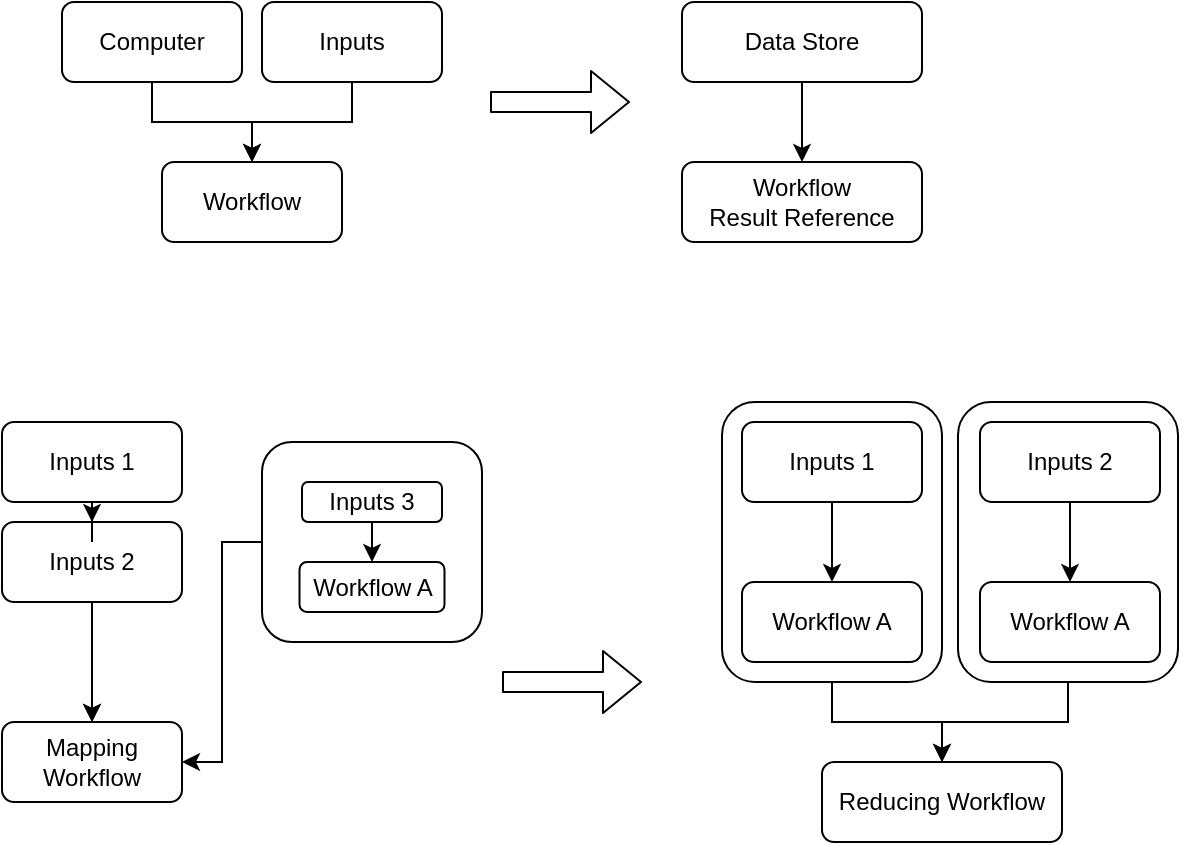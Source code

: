 <mxfile version="13.6.9" type="github">
  <diagram id="nGESa4U2Dm6z2QO_h3YO" name="Page-1">
    <mxGraphModel dx="1182" dy="660" grid="1" gridSize="10" guides="1" tooltips="1" connect="1" arrows="1" fold="1" page="1" pageScale="1" pageWidth="850" pageHeight="1100" math="0" shadow="0">
      <root>
        <mxCell id="0" />
        <mxCell id="1" parent="0" />
        <mxCell id="-p2VzlNbcdZP6xKt2_zx-38" value="" style="edgeStyle=orthogonalEdgeStyle;rounded=0;orthogonalLoop=1;jettySize=auto;html=1;" edge="1" parent="1" source="-p2VzlNbcdZP6xKt2_zx-35" target="-p2VzlNbcdZP6xKt2_zx-33">
          <mxGeometry relative="1" as="geometry" />
        </mxCell>
        <mxCell id="-p2VzlNbcdZP6xKt2_zx-35" value="" style="rounded=1;whiteSpace=wrap;html=1;" vertex="1" parent="1">
          <mxGeometry x="608" y="340" width="110" height="140" as="geometry" />
        </mxCell>
        <mxCell id="-p2VzlNbcdZP6xKt2_zx-37" value="" style="edgeStyle=orthogonalEdgeStyle;rounded=0;orthogonalLoop=1;jettySize=auto;html=1;" edge="1" parent="1" source="-p2VzlNbcdZP6xKt2_zx-34" target="-p2VzlNbcdZP6xKt2_zx-33">
          <mxGeometry relative="1" as="geometry" />
        </mxCell>
        <mxCell id="-p2VzlNbcdZP6xKt2_zx-34" value="" style="rounded=1;whiteSpace=wrap;html=1;" vertex="1" parent="1">
          <mxGeometry x="490" y="340" width="110" height="140" as="geometry" />
        </mxCell>
        <mxCell id="-p2VzlNbcdZP6xKt2_zx-1" value="Workflow" style="rounded=1;whiteSpace=wrap;html=1;" vertex="1" parent="1">
          <mxGeometry x="210" y="220" width="90" height="40" as="geometry" />
        </mxCell>
        <mxCell id="-p2VzlNbcdZP6xKt2_zx-3" value="" style="edgeStyle=orthogonalEdgeStyle;rounded=0;orthogonalLoop=1;jettySize=auto;html=1;" edge="1" parent="1" source="-p2VzlNbcdZP6xKt2_zx-2" target="-p2VzlNbcdZP6xKt2_zx-1">
          <mxGeometry relative="1" as="geometry" />
        </mxCell>
        <mxCell id="-p2VzlNbcdZP6xKt2_zx-2" value="Inputs" style="rounded=1;whiteSpace=wrap;html=1;" vertex="1" parent="1">
          <mxGeometry x="260" y="140" width="90" height="40" as="geometry" />
        </mxCell>
        <mxCell id="-p2VzlNbcdZP6xKt2_zx-5" value="" style="shape=flexArrow;endArrow=classic;html=1;" edge="1" parent="1">
          <mxGeometry width="50" height="50" relative="1" as="geometry">
            <mxPoint x="374" y="190" as="sourcePoint" />
            <mxPoint x="444" y="190" as="targetPoint" />
          </mxGeometry>
        </mxCell>
        <mxCell id="-p2VzlNbcdZP6xKt2_zx-7" value="" style="edgeStyle=orthogonalEdgeStyle;rounded=0;orthogonalLoop=1;jettySize=auto;html=1;" edge="1" parent="1" source="-p2VzlNbcdZP6xKt2_zx-6" target="-p2VzlNbcdZP6xKt2_zx-1">
          <mxGeometry relative="1" as="geometry" />
        </mxCell>
        <mxCell id="-p2VzlNbcdZP6xKt2_zx-6" value="&lt;div&gt;Computer&lt;/div&gt;" style="rounded=1;whiteSpace=wrap;html=1;" vertex="1" parent="1">
          <mxGeometry x="160" y="140" width="90" height="40" as="geometry" />
        </mxCell>
        <mxCell id="-p2VzlNbcdZP6xKt2_zx-8" value="&lt;div&gt;Workflow&lt;/div&gt;&lt;div&gt;Result Reference&lt;br&gt;&lt;/div&gt;" style="rounded=1;whiteSpace=wrap;html=1;" vertex="1" parent="1">
          <mxGeometry x="470" y="220" width="120" height="40" as="geometry" />
        </mxCell>
        <mxCell id="-p2VzlNbcdZP6xKt2_zx-10" value="" style="edgeStyle=orthogonalEdgeStyle;rounded=0;orthogonalLoop=1;jettySize=auto;html=1;" edge="1" parent="1" source="-p2VzlNbcdZP6xKt2_zx-9" target="-p2VzlNbcdZP6xKt2_zx-8">
          <mxGeometry relative="1" as="geometry" />
        </mxCell>
        <mxCell id="-p2VzlNbcdZP6xKt2_zx-9" value="Data Store" style="rounded=1;whiteSpace=wrap;html=1;" vertex="1" parent="1">
          <mxGeometry x="470" y="140" width="120" height="40" as="geometry" />
        </mxCell>
        <mxCell id="-p2VzlNbcdZP6xKt2_zx-11" value="Mapping Workflow" style="rounded=1;whiteSpace=wrap;html=1;" vertex="1" parent="1">
          <mxGeometry x="130" y="500" width="90" height="40" as="geometry" />
        </mxCell>
        <mxCell id="-p2VzlNbcdZP6xKt2_zx-12" value="" style="edgeStyle=orthogonalEdgeStyle;rounded=0;orthogonalLoop=1;jettySize=auto;html=1;" edge="1" parent="1" source="-p2VzlNbcdZP6xKt2_zx-13" target="-p2VzlNbcdZP6xKt2_zx-11">
          <mxGeometry relative="1" as="geometry" />
        </mxCell>
        <mxCell id="-p2VzlNbcdZP6xKt2_zx-14" value="" style="edgeStyle=orthogonalEdgeStyle;rounded=0;orthogonalLoop=1;jettySize=auto;html=1;" edge="1" parent="1" source="-p2VzlNbcdZP6xKt2_zx-13" target="-p2VzlNbcdZP6xKt2_zx-11">
          <mxGeometry relative="1" as="geometry" />
        </mxCell>
        <mxCell id="-p2VzlNbcdZP6xKt2_zx-16" value="" style="shape=flexArrow;endArrow=classic;html=1;" edge="1" parent="1">
          <mxGeometry width="50" height="50" relative="1" as="geometry">
            <mxPoint x="380" y="480" as="sourcePoint" />
            <mxPoint x="450" y="480" as="targetPoint" />
          </mxGeometry>
        </mxCell>
        <mxCell id="-p2VzlNbcdZP6xKt2_zx-17" value="Workflow A" style="rounded=1;whiteSpace=wrap;html=1;" vertex="1" parent="1">
          <mxGeometry x="500" y="430" width="90" height="40" as="geometry" />
        </mxCell>
        <mxCell id="-p2VzlNbcdZP6xKt2_zx-13" value="Inputs 2" style="rounded=1;whiteSpace=wrap;html=1;" vertex="1" parent="1">
          <mxGeometry x="130" y="400" width="90" height="40" as="geometry" />
        </mxCell>
        <mxCell id="-p2VzlNbcdZP6xKt2_zx-27" value="" style="edgeStyle=orthogonalEdgeStyle;rounded=0;orthogonalLoop=1;jettySize=auto;html=1;" edge="1" parent="1" source="-p2VzlNbcdZP6xKt2_zx-19" target="-p2VzlNbcdZP6xKt2_zx-17">
          <mxGeometry relative="1" as="geometry" />
        </mxCell>
        <mxCell id="-p2VzlNbcdZP6xKt2_zx-19" value="Inputs 1" style="rounded=1;whiteSpace=wrap;html=1;" vertex="1" parent="1">
          <mxGeometry x="500" y="350" width="90" height="40" as="geometry" />
        </mxCell>
        <mxCell id="-p2VzlNbcdZP6xKt2_zx-22" value="" style="edgeStyle=orthogonalEdgeStyle;rounded=0;orthogonalLoop=1;jettySize=auto;html=1;entryX=1;entryY=0.5;entryDx=0;entryDy=0;" edge="1" parent="1" source="-p2VzlNbcdZP6xKt2_zx-20" target="-p2VzlNbcdZP6xKt2_zx-11">
          <mxGeometry relative="1" as="geometry">
            <mxPoint x="275" y="540" as="targetPoint" />
          </mxGeometry>
        </mxCell>
        <mxCell id="-p2VzlNbcdZP6xKt2_zx-20" value="" style="rounded=1;whiteSpace=wrap;html=1;" vertex="1" parent="1">
          <mxGeometry x="260" y="360" width="110" height="100" as="geometry" />
        </mxCell>
        <mxCell id="-p2VzlNbcdZP6xKt2_zx-25" value="" style="edgeStyle=orthogonalEdgeStyle;rounded=0;orthogonalLoop=1;jettySize=auto;html=1;" edge="1" parent="1" source="-p2VzlNbcdZP6xKt2_zx-23" target="-p2VzlNbcdZP6xKt2_zx-24">
          <mxGeometry relative="1" as="geometry" />
        </mxCell>
        <mxCell id="-p2VzlNbcdZP6xKt2_zx-23" value="Inputs 3" style="rounded=1;whiteSpace=wrap;html=1;" vertex="1" parent="1">
          <mxGeometry x="280" y="380" width="70" height="20" as="geometry" />
        </mxCell>
        <mxCell id="-p2VzlNbcdZP6xKt2_zx-24" value="Workflow A" style="whiteSpace=wrap;html=1;rounded=1;" vertex="1" parent="1">
          <mxGeometry x="278.75" y="420" width="72.5" height="25" as="geometry" />
        </mxCell>
        <mxCell id="-p2VzlNbcdZP6xKt2_zx-29" value="" style="edgeStyle=orthogonalEdgeStyle;rounded=0;orthogonalLoop=1;jettySize=auto;html=1;" edge="1" parent="1" source="-p2VzlNbcdZP6xKt2_zx-28" target="-p2VzlNbcdZP6xKt2_zx-13">
          <mxGeometry relative="1" as="geometry" />
        </mxCell>
        <mxCell id="-p2VzlNbcdZP6xKt2_zx-28" value="Inputs 1" style="rounded=1;whiteSpace=wrap;html=1;" vertex="1" parent="1">
          <mxGeometry x="130" y="350" width="90" height="40" as="geometry" />
        </mxCell>
        <mxCell id="-p2VzlNbcdZP6xKt2_zx-30" value="Workflow A" style="rounded=1;whiteSpace=wrap;html=1;" vertex="1" parent="1">
          <mxGeometry x="619" y="430" width="90" height="40" as="geometry" />
        </mxCell>
        <mxCell id="-p2VzlNbcdZP6xKt2_zx-31" value="" style="edgeStyle=orthogonalEdgeStyle;rounded=0;orthogonalLoop=1;jettySize=auto;html=1;" edge="1" parent="1" source="-p2VzlNbcdZP6xKt2_zx-32" target="-p2VzlNbcdZP6xKt2_zx-30">
          <mxGeometry relative="1" as="geometry" />
        </mxCell>
        <mxCell id="-p2VzlNbcdZP6xKt2_zx-32" value="Inputs 2" style="rounded=1;whiteSpace=wrap;html=1;" vertex="1" parent="1">
          <mxGeometry x="619" y="350" width="90" height="40" as="geometry" />
        </mxCell>
        <mxCell id="-p2VzlNbcdZP6xKt2_zx-33" value="Reducing Workflow" style="rounded=1;whiteSpace=wrap;html=1;" vertex="1" parent="1">
          <mxGeometry x="540" y="520" width="120" height="40" as="geometry" />
        </mxCell>
      </root>
    </mxGraphModel>
  </diagram>
</mxfile>
